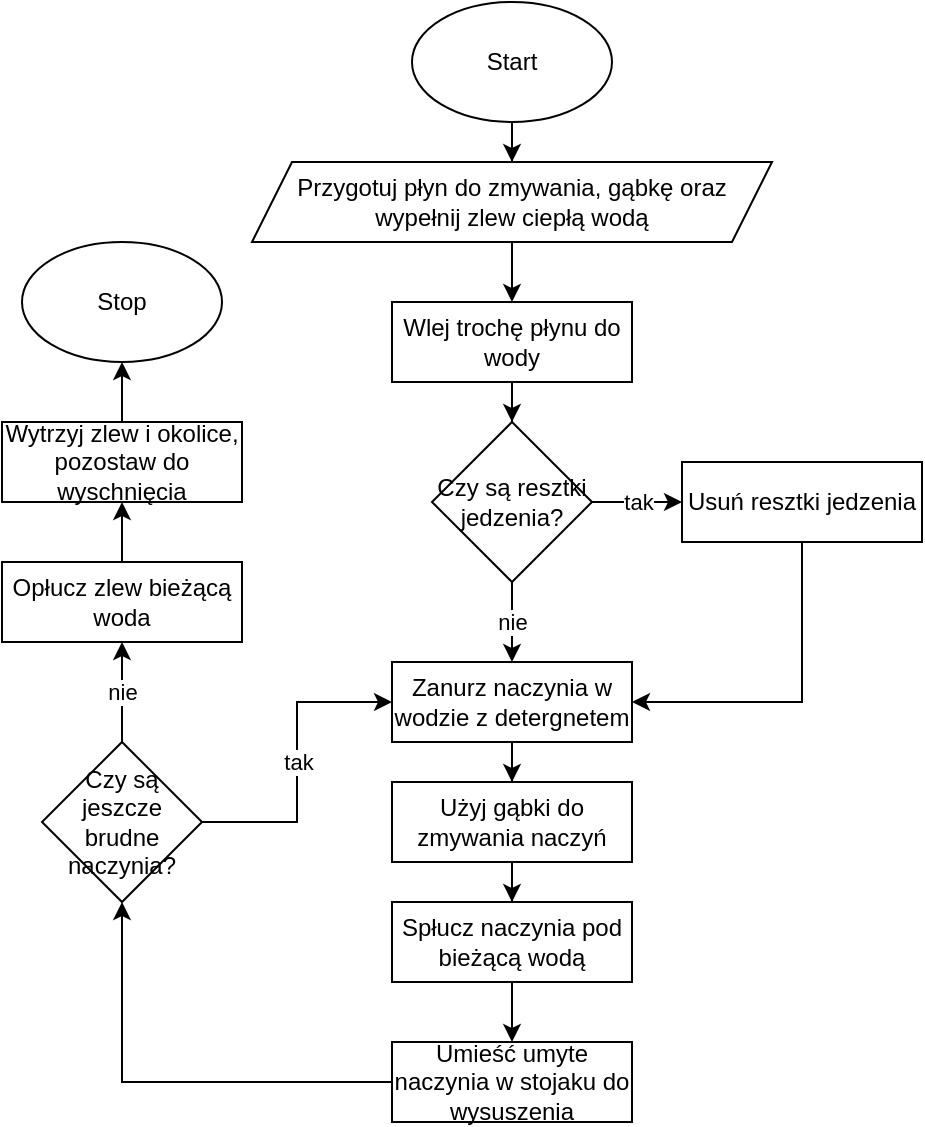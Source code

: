 <mxfile version="21.6.1" type="device">
  <diagram id="C5RBs43oDa-KdzZeNtuy" name="Page-1">
    <mxGraphModel dx="880" dy="1631" grid="1" gridSize="10" guides="1" tooltips="1" connect="1" arrows="1" fold="1" page="1" pageScale="1" pageWidth="827" pageHeight="1169" math="0" shadow="0">
      <root>
        <mxCell id="WIyWlLk6GJQsqaUBKTNV-0" />
        <mxCell id="WIyWlLk6GJQsqaUBKTNV-1" parent="WIyWlLk6GJQsqaUBKTNV-0" />
        <mxCell id="WiquPPnONuadfhz3Z73m-10" value="" style="edgeStyle=orthogonalEdgeStyle;rounded=0;orthogonalLoop=1;jettySize=auto;html=1;" parent="WIyWlLk6GJQsqaUBKTNV-1" source="WiquPPnONuadfhz3Z73m-0" target="WiquPPnONuadfhz3Z73m-2" edge="1">
          <mxGeometry relative="1" as="geometry" />
        </mxCell>
        <mxCell id="WiquPPnONuadfhz3Z73m-0" value="Start" style="ellipse;whiteSpace=wrap;html=1;" parent="WIyWlLk6GJQsqaUBKTNV-1" vertex="1">
          <mxGeometry x="445" y="-40" width="100" height="60" as="geometry" />
        </mxCell>
        <mxCell id="WiquPPnONuadfhz3Z73m-1" value="Stop" style="ellipse;whiteSpace=wrap;html=1;" parent="WIyWlLk6GJQsqaUBKTNV-1" vertex="1">
          <mxGeometry x="250" y="80" width="100" height="60" as="geometry" />
        </mxCell>
        <mxCell id="WiquPPnONuadfhz3Z73m-11" value="" style="edgeStyle=orthogonalEdgeStyle;rounded=0;orthogonalLoop=1;jettySize=auto;html=1;" parent="WIyWlLk6GJQsqaUBKTNV-1" source="WiquPPnONuadfhz3Z73m-2" target="WiquPPnONuadfhz3Z73m-9" edge="1">
          <mxGeometry relative="1" as="geometry" />
        </mxCell>
        <mxCell id="WiquPPnONuadfhz3Z73m-2" value="Przygotuj płyn do zmywania, gąbkę oraz &lt;br&gt;wypełnij zlew ciepłą wodą" style="shape=parallelogram;perimeter=parallelogramPerimeter;whiteSpace=wrap;html=1;fixedSize=1;" parent="WIyWlLk6GJQsqaUBKTNV-1" vertex="1">
          <mxGeometry x="365" y="40" width="260" height="40" as="geometry" />
        </mxCell>
        <mxCell id="WiquPPnONuadfhz3Z73m-17" style="edgeStyle=orthogonalEdgeStyle;rounded=0;orthogonalLoop=1;jettySize=auto;html=1;entryX=1;entryY=0.5;entryDx=0;entryDy=0;" parent="WIyWlLk6GJQsqaUBKTNV-1" source="WiquPPnONuadfhz3Z73m-3" target="WiquPPnONuadfhz3Z73m-5" edge="1">
          <mxGeometry relative="1" as="geometry">
            <Array as="points">
              <mxPoint x="640" y="310" />
            </Array>
          </mxGeometry>
        </mxCell>
        <mxCell id="WiquPPnONuadfhz3Z73m-3" value="Usuń resztki jedzenia" style="rounded=0;whiteSpace=wrap;html=1;" parent="WIyWlLk6GJQsqaUBKTNV-1" vertex="1">
          <mxGeometry x="580" y="190" width="120" height="40" as="geometry" />
        </mxCell>
        <mxCell id="WiquPPnONuadfhz3Z73m-28" style="edgeStyle=orthogonalEdgeStyle;rounded=0;orthogonalLoop=1;jettySize=auto;html=1;" parent="WIyWlLk6GJQsqaUBKTNV-1" source="WiquPPnONuadfhz3Z73m-5" target="WiquPPnONuadfhz3Z73m-19" edge="1">
          <mxGeometry relative="1" as="geometry" />
        </mxCell>
        <mxCell id="WiquPPnONuadfhz3Z73m-5" value="Zanurz naczynia w wodzie z detergnetem" style="rounded=0;whiteSpace=wrap;html=1;" parent="WIyWlLk6GJQsqaUBKTNV-1" vertex="1">
          <mxGeometry x="435" y="290" width="120" height="40" as="geometry" />
        </mxCell>
        <mxCell id="WiquPPnONuadfhz3Z73m-7" style="edgeStyle=orthogonalEdgeStyle;rounded=0;orthogonalLoop=1;jettySize=auto;html=1;exitX=0.5;exitY=1;exitDx=0;exitDy=0;" parent="WIyWlLk6GJQsqaUBKTNV-1" source="WiquPPnONuadfhz3Z73m-2" target="WiquPPnONuadfhz3Z73m-2" edge="1">
          <mxGeometry relative="1" as="geometry" />
        </mxCell>
        <mxCell id="WiquPPnONuadfhz3Z73m-12" value="tak" style="edgeStyle=orthogonalEdgeStyle;rounded=0;orthogonalLoop=1;jettySize=auto;html=1;" parent="WIyWlLk6GJQsqaUBKTNV-1" source="WiquPPnONuadfhz3Z73m-8" target="WiquPPnONuadfhz3Z73m-3" edge="1">
          <mxGeometry relative="1" as="geometry" />
        </mxCell>
        <mxCell id="WiquPPnONuadfhz3Z73m-13" value="nie" style="edgeStyle=orthogonalEdgeStyle;rounded=0;orthogonalLoop=1;jettySize=auto;html=1;" parent="WIyWlLk6GJQsqaUBKTNV-1" source="WiquPPnONuadfhz3Z73m-8" target="WiquPPnONuadfhz3Z73m-5" edge="1">
          <mxGeometry relative="1" as="geometry" />
        </mxCell>
        <mxCell id="WiquPPnONuadfhz3Z73m-8" value="Czy są resztki jedzenia?" style="rhombus;whiteSpace=wrap;html=1;" parent="WIyWlLk6GJQsqaUBKTNV-1" vertex="1">
          <mxGeometry x="455" y="170" width="80" height="80" as="geometry" />
        </mxCell>
        <mxCell id="WiquPPnONuadfhz3Z73m-18" style="edgeStyle=orthogonalEdgeStyle;rounded=0;orthogonalLoop=1;jettySize=auto;html=1;entryX=0.5;entryY=0;entryDx=0;entryDy=0;" parent="WIyWlLk6GJQsqaUBKTNV-1" source="WiquPPnONuadfhz3Z73m-9" target="WiquPPnONuadfhz3Z73m-8" edge="1">
          <mxGeometry relative="1" as="geometry" />
        </mxCell>
        <mxCell id="WiquPPnONuadfhz3Z73m-9" value="Wlej trochę płynu do wody" style="rounded=0;whiteSpace=wrap;html=1;" parent="WIyWlLk6GJQsqaUBKTNV-1" vertex="1">
          <mxGeometry x="435" y="110" width="120" height="40" as="geometry" />
        </mxCell>
        <mxCell id="WiquPPnONuadfhz3Z73m-29" style="edgeStyle=orthogonalEdgeStyle;rounded=0;orthogonalLoop=1;jettySize=auto;html=1;entryX=0.5;entryY=0;entryDx=0;entryDy=0;" parent="WIyWlLk6GJQsqaUBKTNV-1" source="WiquPPnONuadfhz3Z73m-19" target="WiquPPnONuadfhz3Z73m-20" edge="1">
          <mxGeometry relative="1" as="geometry" />
        </mxCell>
        <mxCell id="WiquPPnONuadfhz3Z73m-19" value="Użyj gąbki do zmywania naczyń" style="rounded=0;whiteSpace=wrap;html=1;" parent="WIyWlLk6GJQsqaUBKTNV-1" vertex="1">
          <mxGeometry x="435" y="350" width="120" height="40" as="geometry" />
        </mxCell>
        <mxCell id="WiquPPnONuadfhz3Z73m-30" style="edgeStyle=orthogonalEdgeStyle;rounded=0;orthogonalLoop=1;jettySize=auto;html=1;entryX=0.5;entryY=0;entryDx=0;entryDy=0;" parent="WIyWlLk6GJQsqaUBKTNV-1" source="WiquPPnONuadfhz3Z73m-20" target="WiquPPnONuadfhz3Z73m-21" edge="1">
          <mxGeometry relative="1" as="geometry" />
        </mxCell>
        <mxCell id="WiquPPnONuadfhz3Z73m-20" value="Spłucz naczynia pod bieżącą wodą" style="rounded=0;whiteSpace=wrap;html=1;" parent="WIyWlLk6GJQsqaUBKTNV-1" vertex="1">
          <mxGeometry x="435" y="410" width="120" height="40" as="geometry" />
        </mxCell>
        <mxCell id="WiquPPnONuadfhz3Z73m-35" style="edgeStyle=orthogonalEdgeStyle;rounded=0;orthogonalLoop=1;jettySize=auto;html=1;entryX=1;entryY=0.5;entryDx=0;entryDy=0;" parent="WIyWlLk6GJQsqaUBKTNV-1" source="WiquPPnONuadfhz3Z73m-21" target="WiquPPnONuadfhz3Z73m-24" edge="1">
          <mxGeometry relative="1" as="geometry" />
        </mxCell>
        <mxCell id="WiquPPnONuadfhz3Z73m-21" value="Umieść umyte naczynia w stojaku do wysuszenia" style="rounded=0;whiteSpace=wrap;html=1;" parent="WIyWlLk6GJQsqaUBKTNV-1" vertex="1">
          <mxGeometry x="435" y="480" width="120" height="40" as="geometry" />
        </mxCell>
        <mxCell id="WiquPPnONuadfhz3Z73m-38" style="edgeStyle=orthogonalEdgeStyle;rounded=0;orthogonalLoop=1;jettySize=auto;html=1;entryX=0.5;entryY=1;entryDx=0;entryDy=0;" parent="WIyWlLk6GJQsqaUBKTNV-1" source="WiquPPnONuadfhz3Z73m-22" target="WiquPPnONuadfhz3Z73m-23" edge="1">
          <mxGeometry relative="1" as="geometry" />
        </mxCell>
        <mxCell id="WiquPPnONuadfhz3Z73m-22" value="Opłucz zlew bieżącą woda" style="rounded=0;whiteSpace=wrap;html=1;" parent="WIyWlLk6GJQsqaUBKTNV-1" vertex="1">
          <mxGeometry x="240" y="240" width="120" height="40" as="geometry" />
        </mxCell>
        <mxCell id="WiquPPnONuadfhz3Z73m-39" style="edgeStyle=orthogonalEdgeStyle;rounded=0;orthogonalLoop=1;jettySize=auto;html=1;entryX=0.5;entryY=1;entryDx=0;entryDy=0;" parent="WIyWlLk6GJQsqaUBKTNV-1" source="WiquPPnONuadfhz3Z73m-23" target="WiquPPnONuadfhz3Z73m-1" edge="1">
          <mxGeometry relative="1" as="geometry" />
        </mxCell>
        <mxCell id="WiquPPnONuadfhz3Z73m-23" value="Wytrzyj zlew i okolice, pozostaw do wyschnięcia" style="rounded=0;whiteSpace=wrap;html=1;" parent="WIyWlLk6GJQsqaUBKTNV-1" vertex="1">
          <mxGeometry x="240" y="170" width="120" height="40" as="geometry" />
        </mxCell>
        <mxCell id="WiquPPnONuadfhz3Z73m-33" value="tak" style="edgeStyle=orthogonalEdgeStyle;rounded=0;orthogonalLoop=1;jettySize=auto;html=1;entryX=0;entryY=0.5;entryDx=0;entryDy=0;" parent="WIyWlLk6GJQsqaUBKTNV-1" source="WiquPPnONuadfhz3Z73m-24" target="WiquPPnONuadfhz3Z73m-5" edge="1">
          <mxGeometry relative="1" as="geometry" />
        </mxCell>
        <mxCell id="WiquPPnONuadfhz3Z73m-36" value="nie" style="edgeStyle=orthogonalEdgeStyle;rounded=0;orthogonalLoop=1;jettySize=auto;html=1;entryX=0.5;entryY=1;entryDx=0;entryDy=0;" parent="WIyWlLk6GJQsqaUBKTNV-1" source="WiquPPnONuadfhz3Z73m-24" target="WiquPPnONuadfhz3Z73m-22" edge="1">
          <mxGeometry relative="1" as="geometry" />
        </mxCell>
        <mxCell id="WiquPPnONuadfhz3Z73m-24" value="Czy są jeszcze brudne naczynia?" style="rhombus;whiteSpace=wrap;html=1;direction=south;" parent="WIyWlLk6GJQsqaUBKTNV-1" vertex="1">
          <mxGeometry x="260" y="330" width="80" height="80" as="geometry" />
        </mxCell>
      </root>
    </mxGraphModel>
  </diagram>
</mxfile>
